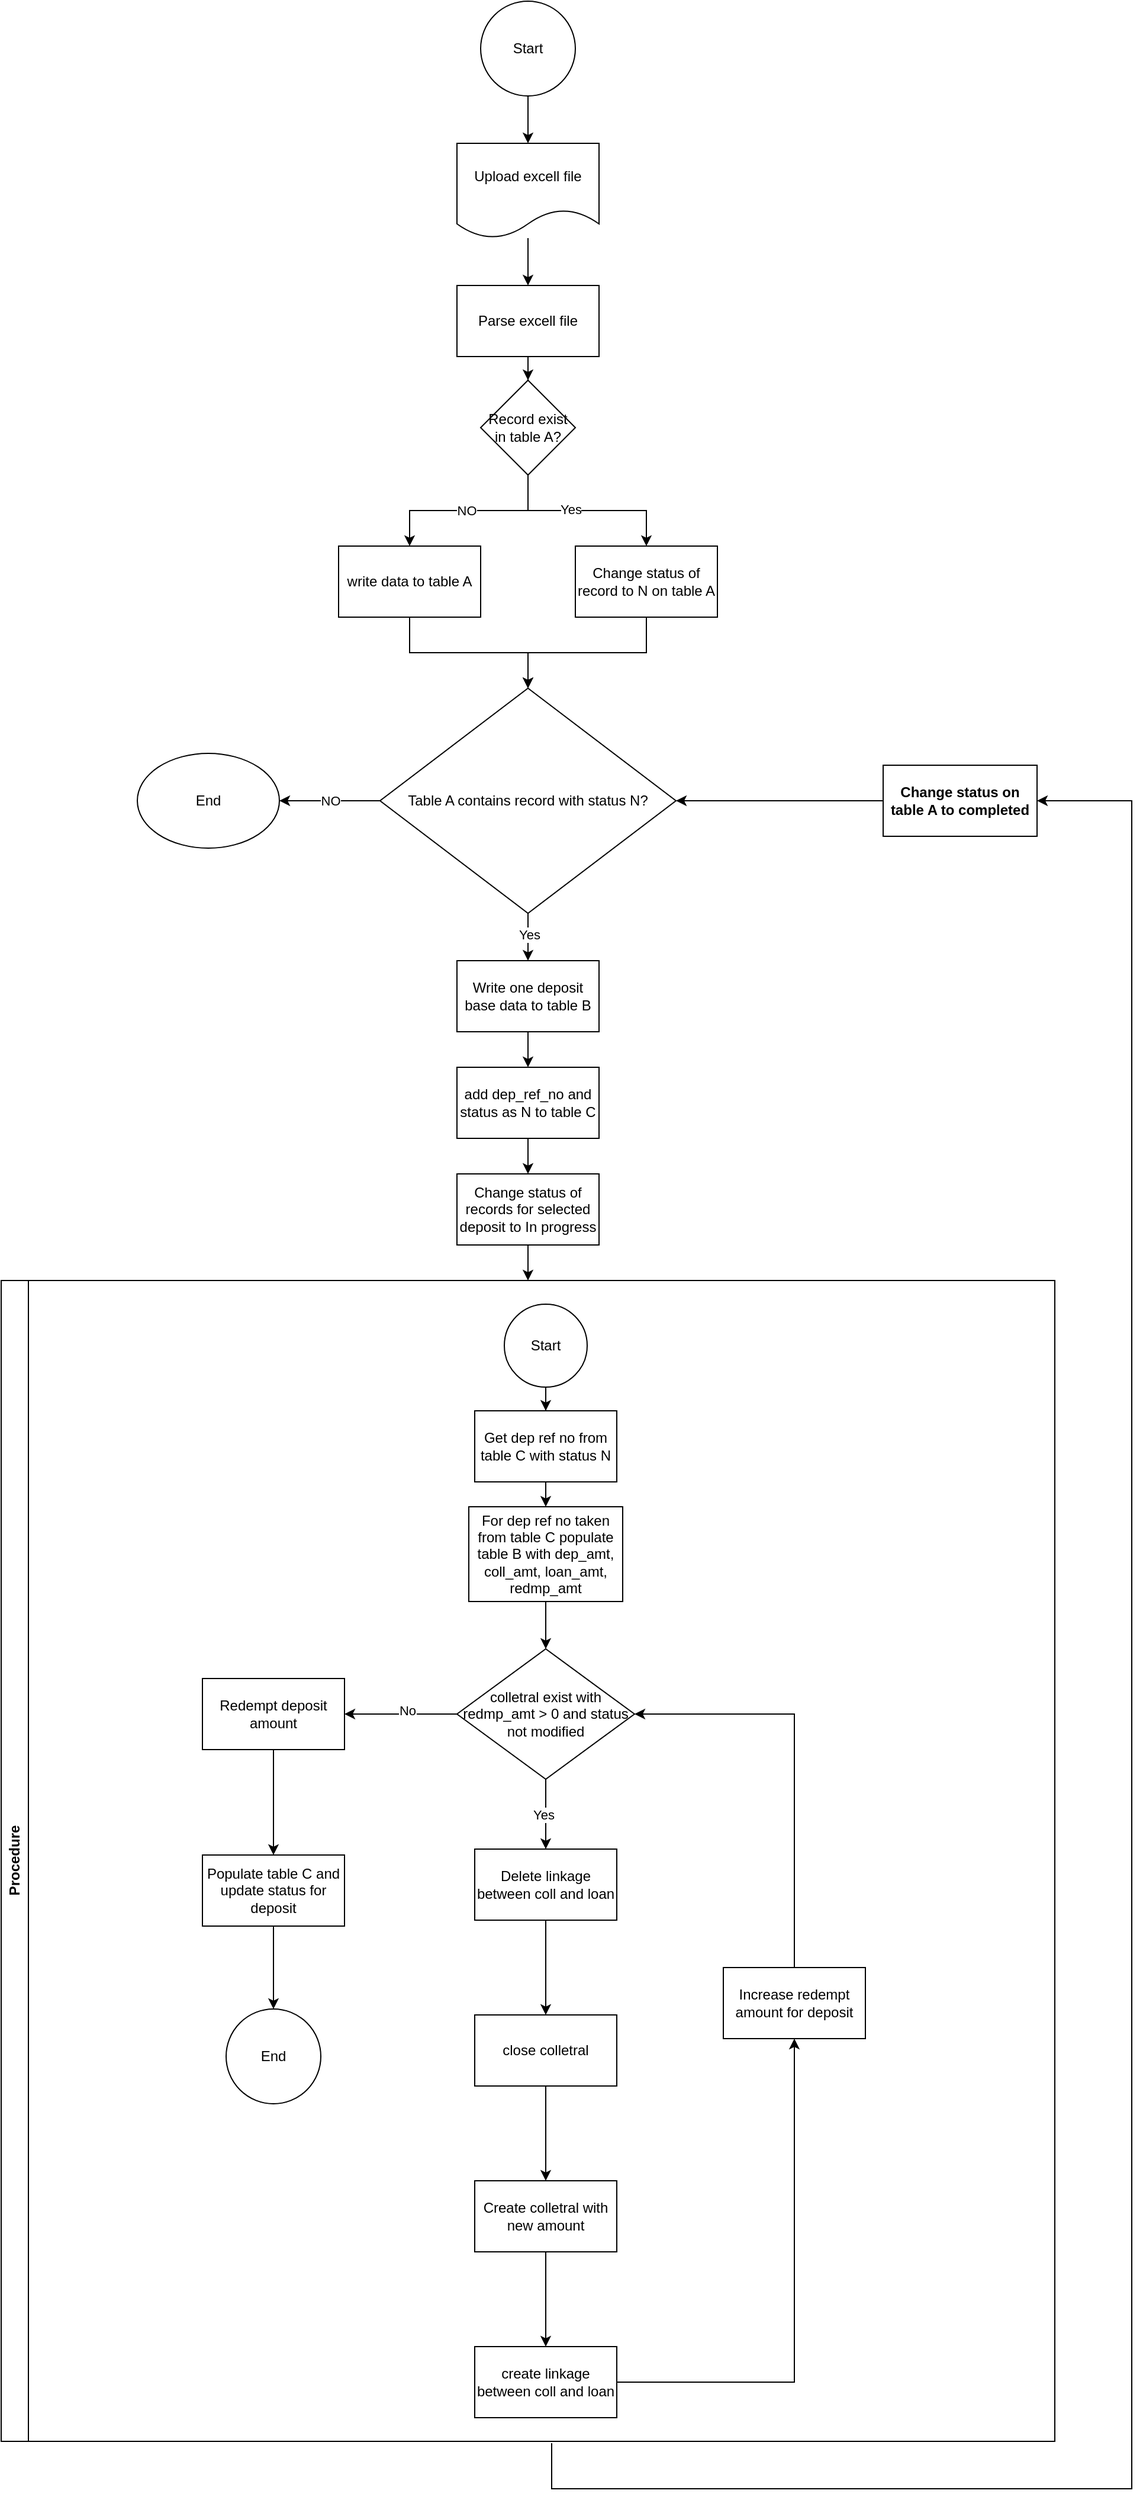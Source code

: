 <mxfile version="23.1.3" type="github">
  <diagram id="C5RBs43oDa-KdzZeNtuy" name="Page-1">
    <mxGraphModel dx="1943" dy="527" grid="1" gridSize="10" guides="1" tooltips="1" connect="1" arrows="1" fold="1" page="1" pageScale="1" pageWidth="827" pageHeight="1169" math="0" shadow="0">
      <root>
        <mxCell id="WIyWlLk6GJQsqaUBKTNV-0" />
        <mxCell id="WIyWlLk6GJQsqaUBKTNV-1" parent="WIyWlLk6GJQsqaUBKTNV-0" />
        <mxCell id="4Akdkflnh7Jsl9hj940S-2" value="" style="edgeStyle=orthogonalEdgeStyle;rounded=0;orthogonalLoop=1;jettySize=auto;html=1;" edge="1" parent="WIyWlLk6GJQsqaUBKTNV-1" source="4Akdkflnh7Jsl9hj940S-0" target="4Akdkflnh7Jsl9hj940S-1">
          <mxGeometry relative="1" as="geometry" />
        </mxCell>
        <mxCell id="4Akdkflnh7Jsl9hj940S-0" value="Start" style="ellipse;whiteSpace=wrap;html=1;aspect=fixed;" vertex="1" parent="WIyWlLk6GJQsqaUBKTNV-1">
          <mxGeometry x="350" y="50" width="80" height="80" as="geometry" />
        </mxCell>
        <mxCell id="4Akdkflnh7Jsl9hj940S-4" value="" style="edgeStyle=orthogonalEdgeStyle;rounded=0;orthogonalLoop=1;jettySize=auto;html=1;" edge="1" parent="WIyWlLk6GJQsqaUBKTNV-1" source="4Akdkflnh7Jsl9hj940S-1" target="4Akdkflnh7Jsl9hj940S-3">
          <mxGeometry relative="1" as="geometry" />
        </mxCell>
        <mxCell id="4Akdkflnh7Jsl9hj940S-1" value="Upload excell file" style="shape=document;whiteSpace=wrap;html=1;boundedLbl=1;" vertex="1" parent="WIyWlLk6GJQsqaUBKTNV-1">
          <mxGeometry x="330" y="170" width="120" height="80" as="geometry" />
        </mxCell>
        <mxCell id="4Akdkflnh7Jsl9hj940S-95" value="" style="edgeStyle=orthogonalEdgeStyle;rounded=0;orthogonalLoop=1;jettySize=auto;html=1;" edge="1" parent="WIyWlLk6GJQsqaUBKTNV-1" source="4Akdkflnh7Jsl9hj940S-3" target="4Akdkflnh7Jsl9hj940S-94">
          <mxGeometry relative="1" as="geometry" />
        </mxCell>
        <mxCell id="4Akdkflnh7Jsl9hj940S-3" value="Parse excell file" style="whiteSpace=wrap;html=1;" vertex="1" parent="WIyWlLk6GJQsqaUBKTNV-1">
          <mxGeometry x="330" y="290" width="120" height="60" as="geometry" />
        </mxCell>
        <mxCell id="4Akdkflnh7Jsl9hj940S-52" style="edgeStyle=orthogonalEdgeStyle;rounded=0;orthogonalLoop=1;jettySize=auto;html=1;" edge="1" parent="WIyWlLk6GJQsqaUBKTNV-1" source="4Akdkflnh7Jsl9hj940S-5" target="4Akdkflnh7Jsl9hj940S-47">
          <mxGeometry relative="1" as="geometry" />
        </mxCell>
        <mxCell id="4Akdkflnh7Jsl9hj940S-5" value="write data to table A" style="whiteSpace=wrap;html=1;" vertex="1" parent="WIyWlLk6GJQsqaUBKTNV-1">
          <mxGeometry x="230" y="510" width="120" height="60" as="geometry" />
        </mxCell>
        <mxCell id="4Akdkflnh7Jsl9hj940S-77" value="" style="edgeStyle=orthogonalEdgeStyle;rounded=0;orthogonalLoop=1;jettySize=auto;html=1;" edge="1" parent="WIyWlLk6GJQsqaUBKTNV-1" source="4Akdkflnh7Jsl9hj940S-7" target="4Akdkflnh7Jsl9hj940S-76">
          <mxGeometry relative="1" as="geometry" />
        </mxCell>
        <mxCell id="4Akdkflnh7Jsl9hj940S-7" value="Write one deposit base data to table B" style="whiteSpace=wrap;html=1;" vertex="1" parent="WIyWlLk6GJQsqaUBKTNV-1">
          <mxGeometry x="330" y="860" width="120" height="60" as="geometry" />
        </mxCell>
        <mxCell id="4Akdkflnh7Jsl9hj940S-48" style="edgeStyle=orthogonalEdgeStyle;rounded=0;orthogonalLoop=1;jettySize=auto;html=1;" edge="1" parent="WIyWlLk6GJQsqaUBKTNV-1" source="4Akdkflnh7Jsl9hj940S-47" target="4Akdkflnh7Jsl9hj940S-7">
          <mxGeometry relative="1" as="geometry" />
        </mxCell>
        <mxCell id="4Akdkflnh7Jsl9hj940S-53" value="Yes" style="edgeLabel;html=1;align=center;verticalAlign=middle;resizable=0;points=[];" vertex="1" connectable="0" parent="4Akdkflnh7Jsl9hj940S-48">
          <mxGeometry x="-0.12" y="1" relative="1" as="geometry">
            <mxPoint as="offset" />
          </mxGeometry>
        </mxCell>
        <mxCell id="4Akdkflnh7Jsl9hj940S-72" value="NO" style="edgeStyle=orthogonalEdgeStyle;rounded=0;orthogonalLoop=1;jettySize=auto;html=1;entryX=1;entryY=0.5;entryDx=0;entryDy=0;" edge="1" parent="WIyWlLk6GJQsqaUBKTNV-1" source="4Akdkflnh7Jsl9hj940S-47" target="4Akdkflnh7Jsl9hj940S-56">
          <mxGeometry relative="1" as="geometry" />
        </mxCell>
        <mxCell id="4Akdkflnh7Jsl9hj940S-47" value="Table A contains record with status N?" style="rhombus;whiteSpace=wrap;html=1;" vertex="1" parent="WIyWlLk6GJQsqaUBKTNV-1">
          <mxGeometry x="265" y="630" width="250" height="190" as="geometry" />
        </mxCell>
        <mxCell id="4Akdkflnh7Jsl9hj940S-56" value="End" style="ellipse;whiteSpace=wrap;html=1;" vertex="1" parent="WIyWlLk6GJQsqaUBKTNV-1">
          <mxGeometry x="60" y="685" width="120" height="80" as="geometry" />
        </mxCell>
        <mxCell id="4Akdkflnh7Jsl9hj940S-93" style="edgeStyle=orthogonalEdgeStyle;rounded=0;orthogonalLoop=1;jettySize=auto;html=1;entryX=1;entryY=0.5;entryDx=0;entryDy=0;" edge="1" parent="WIyWlLk6GJQsqaUBKTNV-1" target="4Akdkflnh7Jsl9hj940S-85">
          <mxGeometry relative="1" as="geometry">
            <mxPoint x="410" y="2111.481" as="sourcePoint" />
            <Array as="points">
              <mxPoint x="410" y="2150" />
              <mxPoint x="900" y="2150" />
              <mxPoint x="900" y="725" />
            </Array>
          </mxGeometry>
        </mxCell>
        <mxCell id="4Akdkflnh7Jsl9hj940S-61" value="Procedure" style="swimlane;horizontal=0;whiteSpace=wrap;html=1;" vertex="1" parent="WIyWlLk6GJQsqaUBKTNV-1">
          <mxGeometry x="-55" y="1130" width="890" height="980" as="geometry">
            <mxRectangle x="-55" y="1130" width="40" height="90" as="alternateBounds" />
          </mxGeometry>
        </mxCell>
        <mxCell id="4Akdkflnh7Jsl9hj940S-84" value="" style="edgeStyle=orthogonalEdgeStyle;rounded=0;orthogonalLoop=1;jettySize=auto;html=1;" edge="1" parent="4Akdkflnh7Jsl9hj940S-61" source="4Akdkflnh7Jsl9hj940S-25" target="4Akdkflnh7Jsl9hj940S-27">
          <mxGeometry relative="1" as="geometry" />
        </mxCell>
        <mxCell id="4Akdkflnh7Jsl9hj940S-25" value="For dep ref no taken from table C populate table B with dep_amt, coll_amt, loan_amt, redmp_amt" style="whiteSpace=wrap;html=1;" vertex="1" parent="4Akdkflnh7Jsl9hj940S-61">
          <mxGeometry x="395" y="191" width="130" height="80" as="geometry" />
        </mxCell>
        <mxCell id="4Akdkflnh7Jsl9hj940S-27" value="colletral exist with redmp_amt &amp;gt; 0 and status not modified" style="rhombus;whiteSpace=wrap;html=1;" vertex="1" parent="4Akdkflnh7Jsl9hj940S-61">
          <mxGeometry x="385" y="311" width="150" height="110" as="geometry" />
        </mxCell>
        <mxCell id="4Akdkflnh7Jsl9hj940S-29" value="Delete linkage between coll and loan" style="whiteSpace=wrap;html=1;" vertex="1" parent="4Akdkflnh7Jsl9hj940S-61">
          <mxGeometry x="400" y="480" width="120" height="60" as="geometry" />
        </mxCell>
        <mxCell id="4Akdkflnh7Jsl9hj940S-30" value="" style="edgeStyle=orthogonalEdgeStyle;rounded=0;orthogonalLoop=1;jettySize=auto;html=1;" edge="1" parent="4Akdkflnh7Jsl9hj940S-61" source="4Akdkflnh7Jsl9hj940S-27" target="4Akdkflnh7Jsl9hj940S-29">
          <mxGeometry relative="1" as="geometry" />
        </mxCell>
        <mxCell id="4Akdkflnh7Jsl9hj940S-50" value="Yes" style="edgeLabel;html=1;align=center;verticalAlign=middle;resizable=0;points=[];" vertex="1" connectable="0" parent="4Akdkflnh7Jsl9hj940S-30">
          <mxGeometry x="0.013" y="-2" relative="1" as="geometry">
            <mxPoint as="offset" />
          </mxGeometry>
        </mxCell>
        <mxCell id="4Akdkflnh7Jsl9hj940S-31" value="close colletral" style="whiteSpace=wrap;html=1;" vertex="1" parent="4Akdkflnh7Jsl9hj940S-61">
          <mxGeometry x="400" y="620" width="120" height="60" as="geometry" />
        </mxCell>
        <mxCell id="4Akdkflnh7Jsl9hj940S-32" value="" style="edgeStyle=orthogonalEdgeStyle;rounded=0;orthogonalLoop=1;jettySize=auto;html=1;" edge="1" parent="4Akdkflnh7Jsl9hj940S-61" source="4Akdkflnh7Jsl9hj940S-29" target="4Akdkflnh7Jsl9hj940S-31">
          <mxGeometry relative="1" as="geometry" />
        </mxCell>
        <mxCell id="4Akdkflnh7Jsl9hj940S-33" value="Create colletral with new amount" style="whiteSpace=wrap;html=1;" vertex="1" parent="4Akdkflnh7Jsl9hj940S-61">
          <mxGeometry x="400" y="760" width="120" height="60" as="geometry" />
        </mxCell>
        <mxCell id="4Akdkflnh7Jsl9hj940S-34" value="" style="edgeStyle=orthogonalEdgeStyle;rounded=0;orthogonalLoop=1;jettySize=auto;html=1;" edge="1" parent="4Akdkflnh7Jsl9hj940S-61" source="4Akdkflnh7Jsl9hj940S-31" target="4Akdkflnh7Jsl9hj940S-33">
          <mxGeometry relative="1" as="geometry" />
        </mxCell>
        <mxCell id="4Akdkflnh7Jsl9hj940S-35" value="create linkage between coll and loan" style="whiteSpace=wrap;html=1;" vertex="1" parent="4Akdkflnh7Jsl9hj940S-61">
          <mxGeometry x="400" y="900" width="120" height="60" as="geometry" />
        </mxCell>
        <mxCell id="4Akdkflnh7Jsl9hj940S-36" value="" style="edgeStyle=orthogonalEdgeStyle;rounded=0;orthogonalLoop=1;jettySize=auto;html=1;" edge="1" parent="4Akdkflnh7Jsl9hj940S-61" source="4Akdkflnh7Jsl9hj940S-33" target="4Akdkflnh7Jsl9hj940S-35">
          <mxGeometry relative="1" as="geometry" />
        </mxCell>
        <mxCell id="4Akdkflnh7Jsl9hj940S-39" style="edgeStyle=orthogonalEdgeStyle;rounded=0;orthogonalLoop=1;jettySize=auto;html=1;entryX=1;entryY=0.5;entryDx=0;entryDy=0;" edge="1" parent="4Akdkflnh7Jsl9hj940S-61" source="4Akdkflnh7Jsl9hj940S-38" target="4Akdkflnh7Jsl9hj940S-27">
          <mxGeometry relative="1" as="geometry">
            <Array as="points">
              <mxPoint x="670" y="366" />
            </Array>
          </mxGeometry>
        </mxCell>
        <mxCell id="4Akdkflnh7Jsl9hj940S-38" value="Increase redempt amount for deposit" style="rounded=0;whiteSpace=wrap;html=1;" vertex="1" parent="4Akdkflnh7Jsl9hj940S-61">
          <mxGeometry x="610" y="580" width="120" height="60" as="geometry" />
        </mxCell>
        <mxCell id="4Akdkflnh7Jsl9hj940S-40" style="edgeStyle=orthogonalEdgeStyle;rounded=0;orthogonalLoop=1;jettySize=auto;html=1;entryX=0.5;entryY=1;entryDx=0;entryDy=0;" edge="1" parent="4Akdkflnh7Jsl9hj940S-61" source="4Akdkflnh7Jsl9hj940S-35" target="4Akdkflnh7Jsl9hj940S-38">
          <mxGeometry relative="1" as="geometry" />
        </mxCell>
        <mxCell id="4Akdkflnh7Jsl9hj940S-41" value="Redempt deposit &lt;br&gt;amount&lt;br&gt;" style="whiteSpace=wrap;html=1;" vertex="1" parent="4Akdkflnh7Jsl9hj940S-61">
          <mxGeometry x="170" y="336" width="120" height="60" as="geometry" />
        </mxCell>
        <mxCell id="4Akdkflnh7Jsl9hj940S-42" value="" style="edgeStyle=orthogonalEdgeStyle;rounded=0;orthogonalLoop=1;jettySize=auto;html=1;" edge="1" parent="4Akdkflnh7Jsl9hj940S-61" source="4Akdkflnh7Jsl9hj940S-27" target="4Akdkflnh7Jsl9hj940S-41">
          <mxGeometry relative="1" as="geometry" />
        </mxCell>
        <mxCell id="4Akdkflnh7Jsl9hj940S-51" value="No" style="edgeLabel;html=1;align=center;verticalAlign=middle;resizable=0;points=[];" vertex="1" connectable="0" parent="4Akdkflnh7Jsl9hj940S-42">
          <mxGeometry x="-0.111" y="-3" relative="1" as="geometry">
            <mxPoint as="offset" />
          </mxGeometry>
        </mxCell>
        <mxCell id="4Akdkflnh7Jsl9hj940S-43" value="Populate table C and update status for deposit" style="whiteSpace=wrap;html=1;" vertex="1" parent="4Akdkflnh7Jsl9hj940S-61">
          <mxGeometry x="170" y="485" width="120" height="60" as="geometry" />
        </mxCell>
        <mxCell id="4Akdkflnh7Jsl9hj940S-44" value="" style="edgeStyle=orthogonalEdgeStyle;rounded=0;orthogonalLoop=1;jettySize=auto;html=1;" edge="1" parent="4Akdkflnh7Jsl9hj940S-61" source="4Akdkflnh7Jsl9hj940S-41" target="4Akdkflnh7Jsl9hj940S-43">
          <mxGeometry relative="1" as="geometry" />
        </mxCell>
        <mxCell id="4Akdkflnh7Jsl9hj940S-45" value="End" style="ellipse;whiteSpace=wrap;html=1;" vertex="1" parent="4Akdkflnh7Jsl9hj940S-61">
          <mxGeometry x="190" y="615" width="80" height="80" as="geometry" />
        </mxCell>
        <mxCell id="4Akdkflnh7Jsl9hj940S-46" value="" style="edgeStyle=orthogonalEdgeStyle;rounded=0;orthogonalLoop=1;jettySize=auto;html=1;" edge="1" parent="4Akdkflnh7Jsl9hj940S-61" source="4Akdkflnh7Jsl9hj940S-43" target="4Akdkflnh7Jsl9hj940S-45">
          <mxGeometry relative="1" as="geometry" />
        </mxCell>
        <mxCell id="4Akdkflnh7Jsl9hj940S-83" style="edgeStyle=orthogonalEdgeStyle;rounded=0;orthogonalLoop=1;jettySize=auto;html=1;entryX=0.5;entryY=0;entryDx=0;entryDy=0;" edge="1" parent="4Akdkflnh7Jsl9hj940S-61" source="4Akdkflnh7Jsl9hj940S-62" target="4Akdkflnh7Jsl9hj940S-81">
          <mxGeometry relative="1" as="geometry" />
        </mxCell>
        <mxCell id="4Akdkflnh7Jsl9hj940S-62" value="Start" style="ellipse;whiteSpace=wrap;html=1;aspect=fixed;" vertex="1" parent="4Akdkflnh7Jsl9hj940S-61">
          <mxGeometry x="425" y="20" width="70" height="70" as="geometry" />
        </mxCell>
        <mxCell id="4Akdkflnh7Jsl9hj940S-82" style="edgeStyle=orthogonalEdgeStyle;rounded=0;orthogonalLoop=1;jettySize=auto;html=1;entryX=0.5;entryY=0;entryDx=0;entryDy=0;" edge="1" parent="4Akdkflnh7Jsl9hj940S-61" source="4Akdkflnh7Jsl9hj940S-81" target="4Akdkflnh7Jsl9hj940S-25">
          <mxGeometry relative="1" as="geometry" />
        </mxCell>
        <mxCell id="4Akdkflnh7Jsl9hj940S-81" value="Get dep ref no from table C with status N" style="rounded=0;whiteSpace=wrap;html=1;" vertex="1" parent="4Akdkflnh7Jsl9hj940S-61">
          <mxGeometry x="400" y="110" width="120" height="60" as="geometry" />
        </mxCell>
        <mxCell id="4Akdkflnh7Jsl9hj940S-104" style="edgeStyle=orthogonalEdgeStyle;rounded=0;orthogonalLoop=1;jettySize=auto;html=1;entryX=0.5;entryY=0;entryDx=0;entryDy=0;" edge="1" parent="WIyWlLk6GJQsqaUBKTNV-1" source="4Akdkflnh7Jsl9hj940S-76" target="4Akdkflnh7Jsl9hj940S-102">
          <mxGeometry relative="1" as="geometry" />
        </mxCell>
        <mxCell id="4Akdkflnh7Jsl9hj940S-76" value="add dep_ref_no and status as N to table C" style="whiteSpace=wrap;html=1;" vertex="1" parent="WIyWlLk6GJQsqaUBKTNV-1">
          <mxGeometry x="330" y="950" width="120" height="60" as="geometry" />
        </mxCell>
        <mxCell id="4Akdkflnh7Jsl9hj940S-85" value="Change status on table A to completed" style="whiteSpace=wrap;html=1;fontStyle=1;startSize=23;" vertex="1" parent="WIyWlLk6GJQsqaUBKTNV-1">
          <mxGeometry x="690" y="695" width="130" height="60" as="geometry" />
        </mxCell>
        <mxCell id="4Akdkflnh7Jsl9hj940S-89" style="edgeStyle=orthogonalEdgeStyle;rounded=0;orthogonalLoop=1;jettySize=auto;html=1;entryX=1;entryY=0.5;entryDx=0;entryDy=0;" edge="1" parent="WIyWlLk6GJQsqaUBKTNV-1" source="4Akdkflnh7Jsl9hj940S-85" target="4Akdkflnh7Jsl9hj940S-47">
          <mxGeometry relative="1" as="geometry" />
        </mxCell>
        <mxCell id="4Akdkflnh7Jsl9hj940S-99" value="" style="edgeStyle=orthogonalEdgeStyle;rounded=0;orthogonalLoop=1;jettySize=auto;html=1;" edge="1" parent="WIyWlLk6GJQsqaUBKTNV-1" source="4Akdkflnh7Jsl9hj940S-94" target="4Akdkflnh7Jsl9hj940S-98">
          <mxGeometry relative="1" as="geometry" />
        </mxCell>
        <mxCell id="4Akdkflnh7Jsl9hj940S-105" value="Yes" style="edgeLabel;html=1;align=center;verticalAlign=middle;resizable=0;points=[];" vertex="1" connectable="0" parent="4Akdkflnh7Jsl9hj940S-99">
          <mxGeometry x="-0.175" y="1" relative="1" as="geometry">
            <mxPoint as="offset" />
          </mxGeometry>
        </mxCell>
        <mxCell id="4Akdkflnh7Jsl9hj940S-100" style="edgeStyle=orthogonalEdgeStyle;rounded=0;orthogonalLoop=1;jettySize=auto;html=1;" edge="1" parent="WIyWlLk6GJQsqaUBKTNV-1" source="4Akdkflnh7Jsl9hj940S-94" target="4Akdkflnh7Jsl9hj940S-5">
          <mxGeometry relative="1" as="geometry">
            <Array as="points">
              <mxPoint x="390" y="480" />
              <mxPoint x="290" y="480" />
            </Array>
          </mxGeometry>
        </mxCell>
        <mxCell id="4Akdkflnh7Jsl9hj940S-106" value="NO" style="edgeLabel;html=1;align=center;verticalAlign=middle;resizable=0;points=[];" vertex="1" connectable="0" parent="4Akdkflnh7Jsl9hj940S-100">
          <mxGeometry x="0.032" relative="1" as="geometry">
            <mxPoint as="offset" />
          </mxGeometry>
        </mxCell>
        <mxCell id="4Akdkflnh7Jsl9hj940S-94" value="Record exist in table A?" style="rhombus;whiteSpace=wrap;html=1;" vertex="1" parent="WIyWlLk6GJQsqaUBKTNV-1">
          <mxGeometry x="350" y="370" width="80" height="80" as="geometry" />
        </mxCell>
        <mxCell id="4Akdkflnh7Jsl9hj940S-98" value="Change status of record to N on table A" style="whiteSpace=wrap;html=1;" vertex="1" parent="WIyWlLk6GJQsqaUBKTNV-1">
          <mxGeometry x="430" y="510" width="120" height="60" as="geometry" />
        </mxCell>
        <mxCell id="4Akdkflnh7Jsl9hj940S-101" style="edgeStyle=orthogonalEdgeStyle;rounded=0;orthogonalLoop=1;jettySize=auto;html=1;entryX=0.5;entryY=0;entryDx=0;entryDy=0;" edge="1" parent="WIyWlLk6GJQsqaUBKTNV-1" source="4Akdkflnh7Jsl9hj940S-98" target="4Akdkflnh7Jsl9hj940S-47">
          <mxGeometry relative="1" as="geometry" />
        </mxCell>
        <mxCell id="4Akdkflnh7Jsl9hj940S-103" style="edgeStyle=orthogonalEdgeStyle;rounded=0;orthogonalLoop=1;jettySize=auto;html=1;entryX=0.5;entryY=0;entryDx=0;entryDy=0;" edge="1" parent="WIyWlLk6GJQsqaUBKTNV-1" source="4Akdkflnh7Jsl9hj940S-102" target="4Akdkflnh7Jsl9hj940S-61">
          <mxGeometry relative="1" as="geometry" />
        </mxCell>
        <mxCell id="4Akdkflnh7Jsl9hj940S-102" value="Change status of records for selected deposit to In progress" style="rounded=0;whiteSpace=wrap;html=1;" vertex="1" parent="WIyWlLk6GJQsqaUBKTNV-1">
          <mxGeometry x="330" y="1040" width="120" height="60" as="geometry" />
        </mxCell>
      </root>
    </mxGraphModel>
  </diagram>
</mxfile>

